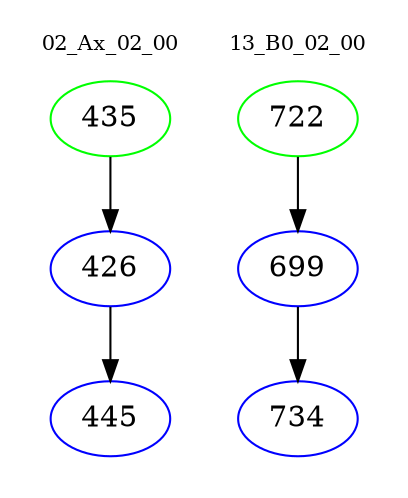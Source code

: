digraph{
subgraph cluster_0 {
color = white
label = "02_Ax_02_00";
fontsize=10;
T0_435 [label="435", color="green"]
T0_435 -> T0_426 [color="black"]
T0_426 [label="426", color="blue"]
T0_426 -> T0_445 [color="black"]
T0_445 [label="445", color="blue"]
}
subgraph cluster_1 {
color = white
label = "13_B0_02_00";
fontsize=10;
T1_722 [label="722", color="green"]
T1_722 -> T1_699 [color="black"]
T1_699 [label="699", color="blue"]
T1_699 -> T1_734 [color="black"]
T1_734 [label="734", color="blue"]
}
}

